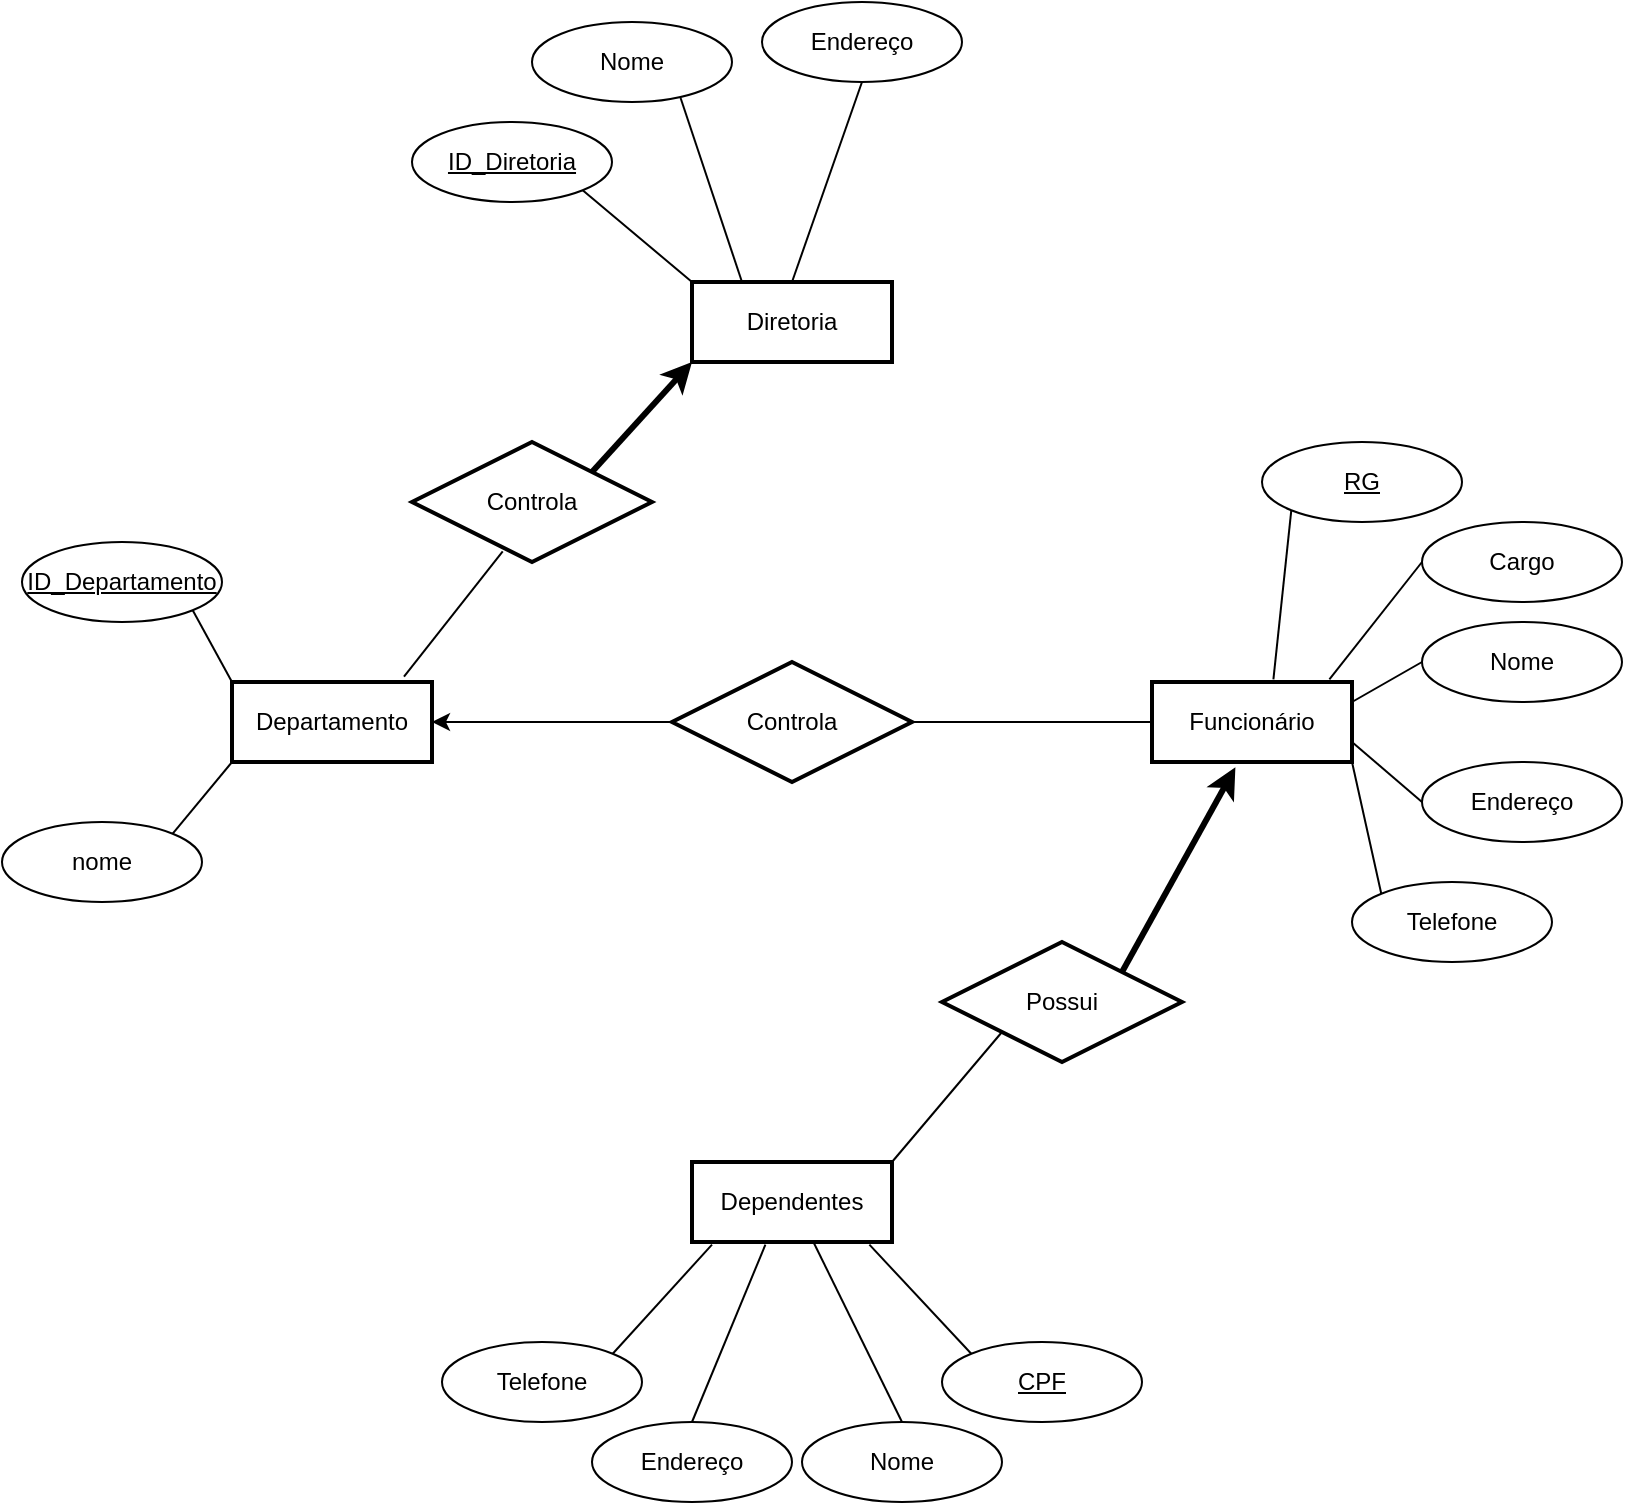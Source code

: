 <mxfile version="21.0.6" type="google"><diagram id="R2lEEEUBdFMjLlhIrx00" name="Page-1"><mxGraphModel grid="1" page="1" gridSize="10" guides="1" tooltips="1" connect="1" arrows="1" fold="1" pageScale="1" pageWidth="850" pageHeight="1100" math="0" shadow="0" extFonts="Permanent Marker^https://fonts.googleapis.com/css?family=Permanent+Marker"><root><mxCell id="0"/><mxCell id="1" parent="0"/><mxCell id="ySw9hygXBKQ1HXh7yFQN-8" style="rounded=0;orthogonalLoop=1;jettySize=auto;html=1;exitX=0;exitY=1;exitDx=0;exitDy=0;strokeColor=default;endArrow=none;endFill=0;startArrow=classic;startFill=1;strokeWidth=3;entryX=1;entryY=0;entryDx=0;entryDy=0;" edge="1" parent="1" source="ySw9hygXBKQ1HXh7yFQN-1" target="ySw9hygXBKQ1HXh7yFQN-7"><mxGeometry relative="1" as="geometry"/></mxCell><mxCell id="ySw9hygXBKQ1HXh7yFQN-20" style="rounded=0;orthogonalLoop=1;jettySize=auto;html=1;exitX=0.25;exitY=0;exitDx=0;exitDy=0;entryX=0.743;entryY=0.95;entryDx=0;entryDy=0;entryPerimeter=0;endArrow=none;endFill=0;" edge="1" parent="1" source="ySw9hygXBKQ1HXh7yFQN-1" target="ySw9hygXBKQ1HXh7yFQN-17"><mxGeometry relative="1" as="geometry"/></mxCell><mxCell id="ySw9hygXBKQ1HXh7yFQN-1" value="Diretoria" style="whiteSpace=wrap;html=1;align=center;strokeWidth=2;" vertex="1" parent="1"><mxGeometry x="375" y="240" width="100" height="40" as="geometry"/></mxCell><mxCell id="ySw9hygXBKQ1HXh7yFQN-2" value="Departamento" style="whiteSpace=wrap;html=1;align=center;strokeWidth=2;" vertex="1" parent="1"><mxGeometry x="145" y="440" width="100" height="40" as="geometry"/></mxCell><mxCell id="ySw9hygXBKQ1HXh7yFQN-3" value="Funcionário" style="whiteSpace=wrap;html=1;align=center;strokeWidth=2;" vertex="1" parent="1"><mxGeometry x="605" y="440" width="100" height="40" as="geometry"/></mxCell><mxCell id="ySw9hygXBKQ1HXh7yFQN-9" style="rounded=0;orthogonalLoop=1;jettySize=auto;html=1;exitX=0.378;exitY=0.911;exitDx=0;exitDy=0;entryX=0.86;entryY=-0.067;entryDx=0;entryDy=0;endArrow=none;endFill=0;exitPerimeter=0;entryPerimeter=0;" edge="1" parent="1" source="ySw9hygXBKQ1HXh7yFQN-7" target="ySw9hygXBKQ1HXh7yFQN-2"><mxGeometry relative="1" as="geometry"/></mxCell><mxCell id="ySw9hygXBKQ1HXh7yFQN-7" value="Controla" style="shape=rhombus;perimeter=rhombusPerimeter;whiteSpace=wrap;html=1;align=center;gradientColor=none;strokeWidth=2;" vertex="1" parent="1"><mxGeometry x="235" y="320" width="120" height="60" as="geometry"/></mxCell><mxCell id="ySw9hygXBKQ1HXh7yFQN-16" style="rounded=0;orthogonalLoop=1;jettySize=auto;html=1;exitX=1;exitY=1;exitDx=0;exitDy=0;entryX=0;entryY=0;entryDx=0;entryDy=0;endArrow=none;endFill=0;" edge="1" parent="1" source="ySw9hygXBKQ1HXh7yFQN-14" target="ySw9hygXBKQ1HXh7yFQN-1"><mxGeometry relative="1" as="geometry"/></mxCell><mxCell id="ySw9hygXBKQ1HXh7yFQN-14" value="ID_Diretoria" style="ellipse;whiteSpace=wrap;html=1;align=center;fontStyle=4;" vertex="1" parent="1"><mxGeometry x="235" y="160" width="100" height="40" as="geometry"/></mxCell><mxCell id="ySw9hygXBKQ1HXh7yFQN-17" value="Nome" style="ellipse;whiteSpace=wrap;html=1;align=center;" vertex="1" parent="1"><mxGeometry x="295" y="110" width="100" height="40" as="geometry"/></mxCell><mxCell id="ySw9hygXBKQ1HXh7yFQN-19" style="rounded=0;orthogonalLoop=1;jettySize=auto;html=1;exitX=0.5;exitY=1;exitDx=0;exitDy=0;entryX=0.5;entryY=0;entryDx=0;entryDy=0;endArrow=none;endFill=0;" edge="1" parent="1" source="ySw9hygXBKQ1HXh7yFQN-18" target="ySw9hygXBKQ1HXh7yFQN-1"><mxGeometry relative="1" as="geometry"/></mxCell><mxCell id="ySw9hygXBKQ1HXh7yFQN-18" value="Endereço" style="ellipse;whiteSpace=wrap;html=1;align=center;" vertex="1" parent="1"><mxGeometry x="410" y="100" width="100" height="40" as="geometry"/></mxCell><mxCell id="ySw9hygXBKQ1HXh7yFQN-22" style="rounded=0;orthogonalLoop=1;jettySize=auto;html=1;exitX=1;exitY=1;exitDx=0;exitDy=0;endArrow=none;endFill=0;entryX=0;entryY=0;entryDx=0;entryDy=0;" edge="1" parent="1" source="ySw9hygXBKQ1HXh7yFQN-21" target="ySw9hygXBKQ1HXh7yFQN-2"><mxGeometry relative="1" as="geometry"><mxPoint x="140" y="450" as="targetPoint"/></mxGeometry></mxCell><mxCell id="ySw9hygXBKQ1HXh7yFQN-21" value="ID_Departamento" style="ellipse;whiteSpace=wrap;html=1;align=center;fontStyle=4;" vertex="1" parent="1"><mxGeometry x="40" y="370" width="100" height="40" as="geometry"/></mxCell><mxCell id="ySw9hygXBKQ1HXh7yFQN-24" style="rounded=0;orthogonalLoop=1;jettySize=auto;html=1;exitX=0;exitY=1;exitDx=0;exitDy=0;entryX=0.607;entryY=-0.033;entryDx=0;entryDy=0;endArrow=none;endFill=0;entryPerimeter=0;" edge="1" parent="1" source="ySw9hygXBKQ1HXh7yFQN-23" target="ySw9hygXBKQ1HXh7yFQN-3"><mxGeometry relative="1" as="geometry"/></mxCell><mxCell id="ySw9hygXBKQ1HXh7yFQN-23" value="RG" style="ellipse;whiteSpace=wrap;html=1;align=center;fontStyle=4;" vertex="1" parent="1"><mxGeometry x="660" y="320" width="100" height="40" as="geometry"/></mxCell><mxCell id="ySw9hygXBKQ1HXh7yFQN-26" style="rounded=0;orthogonalLoop=1;jettySize=auto;html=1;exitX=0;exitY=0.5;exitDx=0;exitDy=0;entryX=1;entryY=0.25;entryDx=0;entryDy=0;endArrow=none;endFill=0;" edge="1" parent="1" source="ySw9hygXBKQ1HXh7yFQN-25" target="ySw9hygXBKQ1HXh7yFQN-3"><mxGeometry relative="1" as="geometry"/></mxCell><mxCell id="ySw9hygXBKQ1HXh7yFQN-25" value="Nome" style="ellipse;whiteSpace=wrap;html=1;align=center;" vertex="1" parent="1"><mxGeometry x="740" y="410" width="100" height="40" as="geometry"/></mxCell><mxCell id="ySw9hygXBKQ1HXh7yFQN-28" style="rounded=0;orthogonalLoop=1;jettySize=auto;html=1;exitX=0;exitY=0.5;exitDx=0;exitDy=0;endArrow=none;endFill=0;entryX=1;entryY=0.75;entryDx=0;entryDy=0;" edge="1" parent="1" source="ySw9hygXBKQ1HXh7yFQN-27" target="ySw9hygXBKQ1HXh7yFQN-3"><mxGeometry relative="1" as="geometry"><mxPoint x="710" y="470" as="targetPoint"/></mxGeometry></mxCell><mxCell id="ySw9hygXBKQ1HXh7yFQN-27" value="Endereço" style="ellipse;whiteSpace=wrap;html=1;align=center;" vertex="1" parent="1"><mxGeometry x="740" y="480" width="100" height="40" as="geometry"/></mxCell><mxCell id="ySw9hygXBKQ1HXh7yFQN-33" style="rounded=0;orthogonalLoop=1;jettySize=auto;html=1;exitX=0;exitY=0;exitDx=0;exitDy=0;entryX=1;entryY=1;entryDx=0;entryDy=0;endArrow=none;endFill=0;" edge="1" parent="1" source="ySw9hygXBKQ1HXh7yFQN-31" target="ySw9hygXBKQ1HXh7yFQN-3"><mxGeometry relative="1" as="geometry"/></mxCell><mxCell id="ySw9hygXBKQ1HXh7yFQN-31" value="Telefone" style="ellipse;whiteSpace=wrap;html=1;align=center;container=1;" vertex="1" parent="1"><mxGeometry x="705" y="540" width="100" height="40" as="geometry"/></mxCell><mxCell id="ySw9hygXBKQ1HXh7yFQN-59" style="rounded=0;orthogonalLoop=1;jettySize=auto;html=1;exitX=1;exitY=0;exitDx=0;exitDy=0;endArrow=none;endFill=0;entryX=0;entryY=1;entryDx=0;entryDy=0;" edge="1" parent="1" source="ySw9hygXBKQ1HXh7yFQN-58" target="ySw9hygXBKQ1HXh7yFQN-2"><mxGeometry relative="1" as="geometry"><mxPoint x="150" y="450" as="targetPoint"/></mxGeometry></mxCell><mxCell id="ySw9hygXBKQ1HXh7yFQN-58" value="nome" style="ellipse;whiteSpace=wrap;html=1;align=center;" vertex="1" parent="1"><mxGeometry x="30" y="510" width="100" height="40" as="geometry"/></mxCell><mxCell id="ChFmZmWFxWindnK0izH6-34" value="Dependentes" style="whiteSpace=wrap;html=1;align=center;strokeWidth=2;" vertex="1" parent="1"><mxGeometry x="375" y="680" width="100" height="40" as="geometry"/></mxCell><mxCell id="ChFmZmWFxWindnK0izH6-36" style="rounded=0;orthogonalLoop=1;jettySize=auto;html=1;exitX=0;exitY=0;exitDx=0;exitDy=0;entryX=0.887;entryY=1.033;entryDx=0;entryDy=0;endArrow=none;endFill=0;entryPerimeter=0;" edge="1" parent="1" source="ChFmZmWFxWindnK0izH6-35" target="ChFmZmWFxWindnK0izH6-34"><mxGeometry relative="1" as="geometry"/></mxCell><mxCell id="ChFmZmWFxWindnK0izH6-35" value="CPF" style="ellipse;whiteSpace=wrap;html=1;align=center;fontStyle=4;" vertex="1" parent="1"><mxGeometry x="500" y="770" width="100" height="40" as="geometry"/></mxCell><mxCell id="ChFmZmWFxWindnK0izH6-43" style="rounded=0;orthogonalLoop=1;jettySize=auto;html=1;exitX=0.5;exitY=0;exitDx=0;exitDy=0;entryX=0.607;entryY=1;entryDx=0;entryDy=0;endArrow=none;endFill=0;entryPerimeter=0;" edge="1" parent="1" source="ChFmZmWFxWindnK0izH6-37" target="ChFmZmWFxWindnK0izH6-34"><mxGeometry relative="1" as="geometry"/></mxCell><mxCell id="ChFmZmWFxWindnK0izH6-37" value="Nome" style="ellipse;whiteSpace=wrap;html=1;align=center;" vertex="1" parent="1"><mxGeometry x="430" y="810" width="100" height="40" as="geometry"/></mxCell><mxCell id="ChFmZmWFxWindnK0izH6-44" style="rounded=0;orthogonalLoop=1;jettySize=auto;html=1;exitX=0.5;exitY=0;exitDx=0;exitDy=0;entryX=0.367;entryY=1.033;entryDx=0;entryDy=0;endArrow=none;endFill=0;entryPerimeter=0;" edge="1" parent="1" source="ChFmZmWFxWindnK0izH6-38" target="ChFmZmWFxWindnK0izH6-34"><mxGeometry relative="1" as="geometry"/></mxCell><mxCell id="ChFmZmWFxWindnK0izH6-38" value="Endereço" style="ellipse;whiteSpace=wrap;html=1;align=center;" vertex="1" parent="1"><mxGeometry x="325" y="810" width="100" height="40" as="geometry"/></mxCell><mxCell id="ChFmZmWFxWindnK0izH6-45" style="rounded=0;orthogonalLoop=1;jettySize=auto;html=1;exitX=1;exitY=0;exitDx=0;exitDy=0;entryX=0.1;entryY=1.033;entryDx=0;entryDy=0;endArrow=none;endFill=0;entryPerimeter=0;" edge="1" parent="1" source="ChFmZmWFxWindnK0izH6-40" target="ChFmZmWFxWindnK0izH6-34"><mxGeometry relative="1" as="geometry"/></mxCell><mxCell id="ChFmZmWFxWindnK0izH6-40" value="Telefone" style="ellipse;whiteSpace=wrap;html=1;align=center;" vertex="1" parent="1"><mxGeometry x="250" y="770" width="100" height="40" as="geometry"/></mxCell><mxCell id="ChFmZmWFxWindnK0izH6-42" style="rounded=0;orthogonalLoop=1;jettySize=auto;html=1;exitX=0;exitY=0.5;exitDx=0;exitDy=0;entryX=0.887;entryY=-0.033;entryDx=0;entryDy=0;entryPerimeter=0;endArrow=none;endFill=0;" edge="1" parent="1" source="ChFmZmWFxWindnK0izH6-41" target="ySw9hygXBKQ1HXh7yFQN-3"><mxGeometry relative="1" as="geometry"/></mxCell><mxCell id="ChFmZmWFxWindnK0izH6-41" value="Cargo" style="ellipse;whiteSpace=wrap;html=1;align=center;" vertex="1" parent="1"><mxGeometry x="740" y="360" width="100" height="40" as="geometry"/></mxCell><mxCell id="ChFmZmWFxWindnK0izH6-47" style="rounded=0;orthogonalLoop=1;jettySize=auto;html=1;exitX=1;exitY=0.5;exitDx=0;exitDy=0;entryX=0;entryY=0.5;entryDx=0;entryDy=0;endArrow=none;endFill=0;" edge="1" parent="1" source="ChFmZmWFxWindnK0izH6-46" target="ySw9hygXBKQ1HXh7yFQN-3"><mxGeometry relative="1" as="geometry"/></mxCell><mxCell id="ChFmZmWFxWindnK0izH6-48" style="rounded=0;orthogonalLoop=1;jettySize=auto;html=1;exitX=0;exitY=0.5;exitDx=0;exitDy=0;entryX=1;entryY=0.5;entryDx=0;entryDy=0;" edge="1" parent="1" source="ChFmZmWFxWindnK0izH6-46" target="ySw9hygXBKQ1HXh7yFQN-2"><mxGeometry relative="1" as="geometry"/></mxCell><mxCell id="ChFmZmWFxWindnK0izH6-46" value="Controla" style="shape=rhombus;perimeter=rhombusPerimeter;whiteSpace=wrap;html=1;align=center;gradientColor=none;strokeWidth=2;" vertex="1" parent="1"><mxGeometry x="365" y="430" width="120" height="60" as="geometry"/></mxCell><mxCell id="ChFmZmWFxWindnK0izH6-51" style="rounded=0;orthogonalLoop=1;jettySize=auto;html=1;exitX=1;exitY=0;exitDx=0;exitDy=0;entryX=0.417;entryY=1.067;entryDx=0;entryDy=0;entryPerimeter=0;strokeWidth=3;" edge="1" parent="1" source="ChFmZmWFxWindnK0izH6-49" target="ySw9hygXBKQ1HXh7yFQN-3"><mxGeometry relative="1" as="geometry"/></mxCell><mxCell id="ChFmZmWFxWindnK0izH6-52" style="rounded=0;orthogonalLoop=1;jettySize=auto;html=1;exitX=0;exitY=1;exitDx=0;exitDy=0;entryX=1;entryY=0;entryDx=0;entryDy=0;endArrow=none;endFill=0;" edge="1" parent="1" source="ChFmZmWFxWindnK0izH6-49" target="ChFmZmWFxWindnK0izH6-34"><mxGeometry relative="1" as="geometry"/></mxCell><mxCell id="ChFmZmWFxWindnK0izH6-49" value="Possui" style="shape=rhombus;perimeter=rhombusPerimeter;whiteSpace=wrap;html=1;align=center;gradientColor=none;strokeWidth=2;" vertex="1" parent="1"><mxGeometry x="500" y="570" width="120" height="60" as="geometry"/></mxCell></root></mxGraphModel></diagram></mxfile>